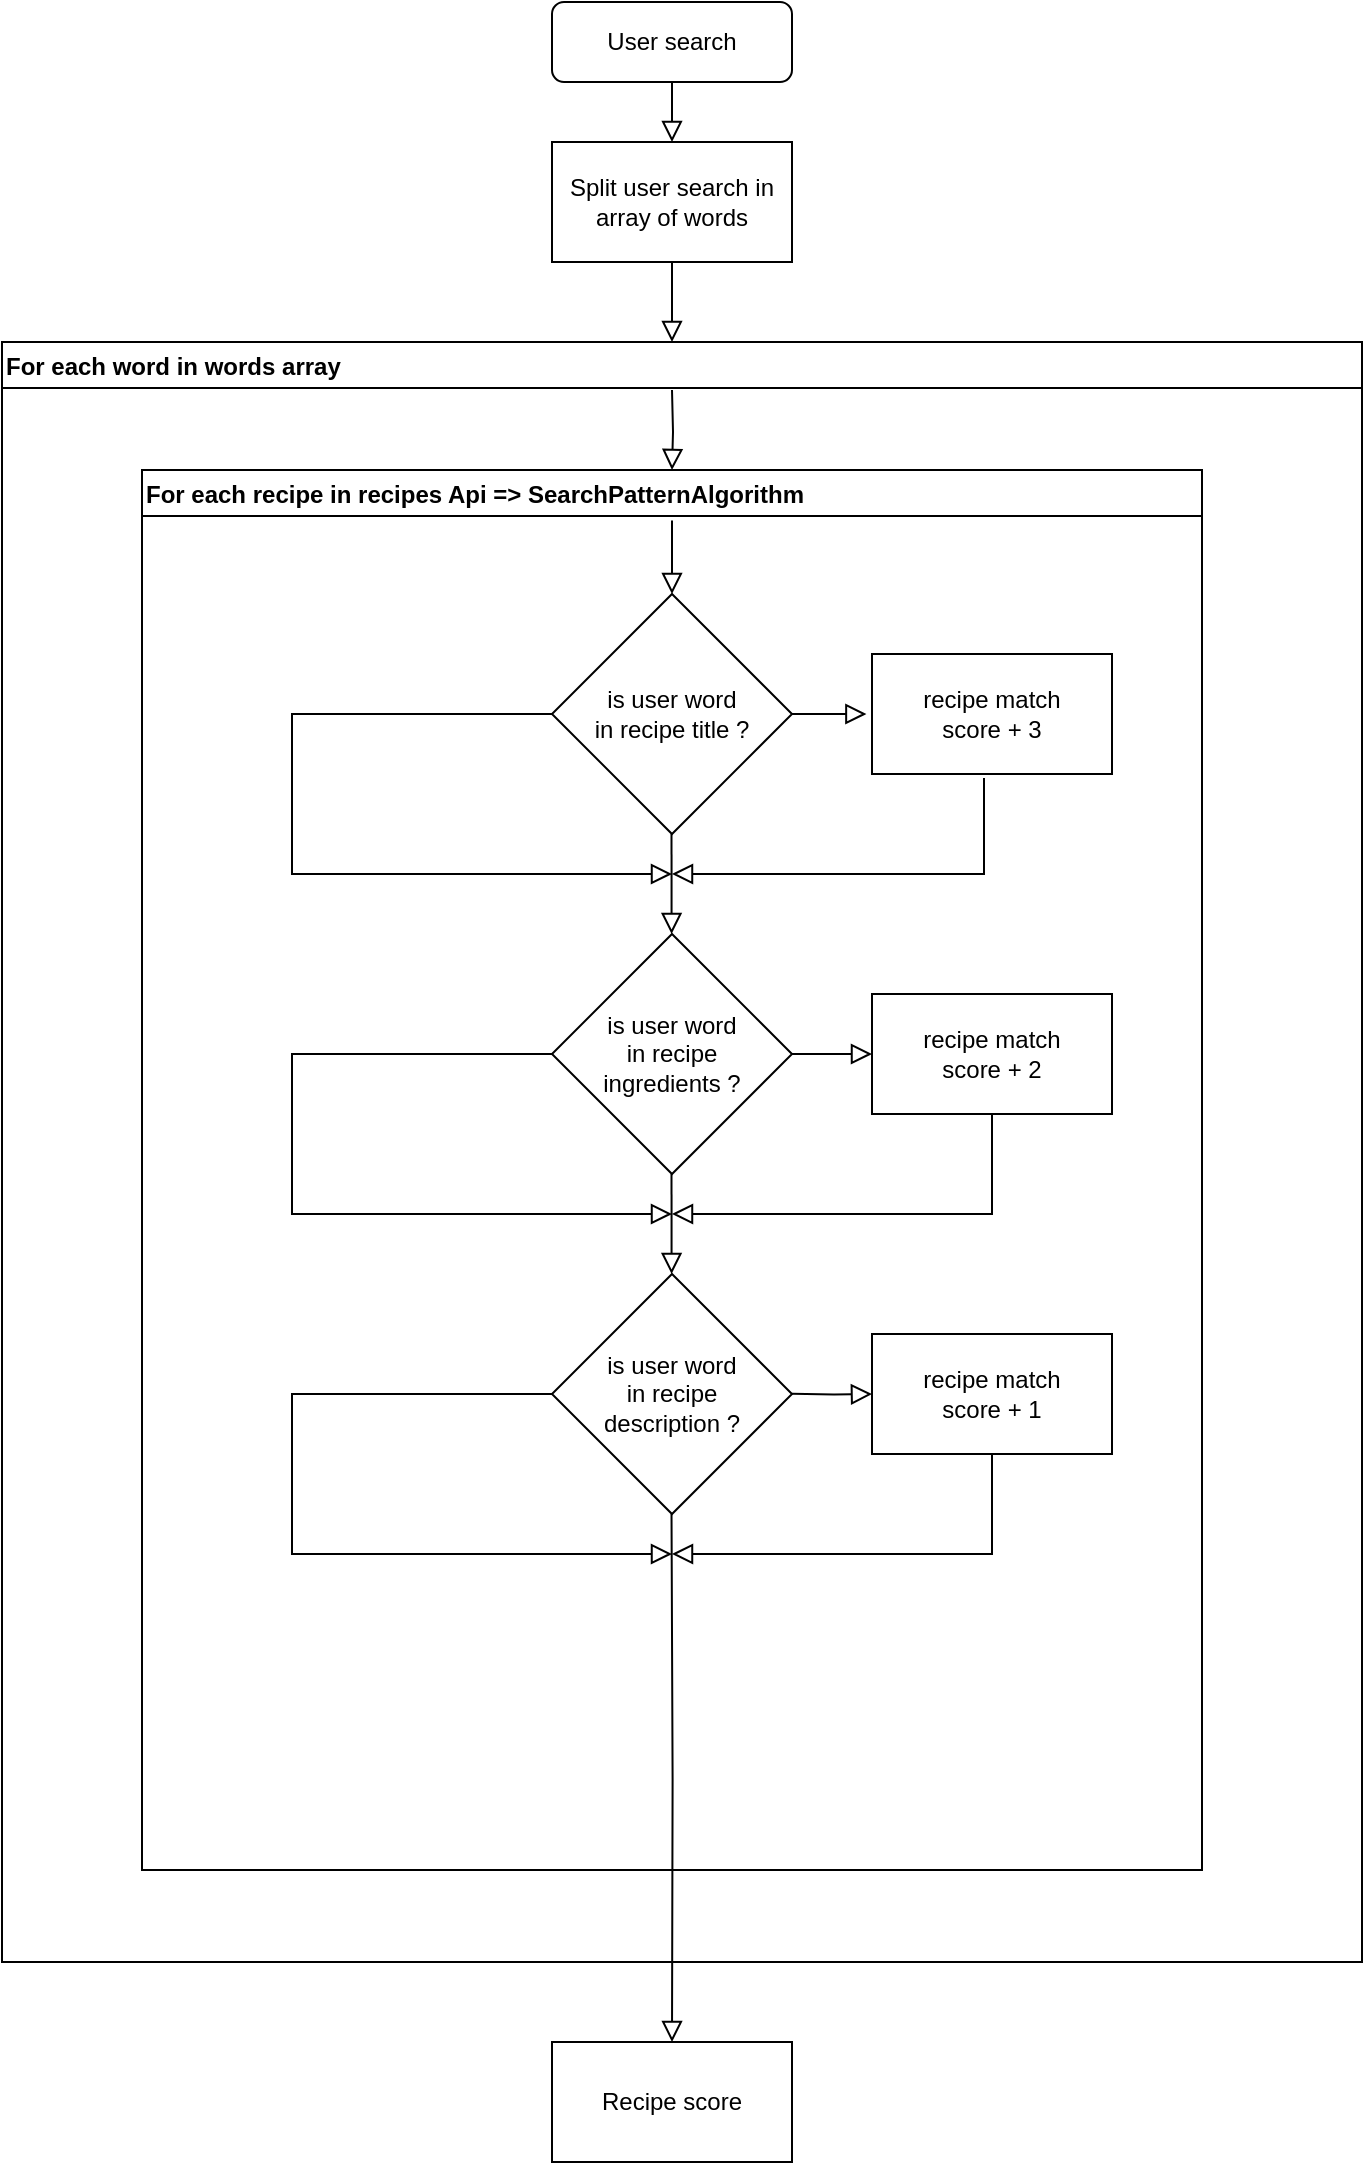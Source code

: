 <mxfile version="15.2.1" type="device"><diagram id="C5RBs43oDa-KdzZeNtuy" name="Page-1"><mxGraphModel dx="1604" dy="411" grid="1" gridSize="10" guides="1" tooltips="1" connect="1" arrows="1" fold="1" page="1" pageScale="1" pageWidth="827" pageHeight="1169" math="0" shadow="0"><root><mxCell id="WIyWlLk6GJQsqaUBKTNV-0"/><mxCell id="WIyWlLk6GJQsqaUBKTNV-1" parent="WIyWlLk6GJQsqaUBKTNV-0"/><mxCell id="WIyWlLk6GJQsqaUBKTNV-2" value="" style="rounded=0;html=1;jettySize=auto;orthogonalLoop=1;fontSize=11;endArrow=block;endFill=0;endSize=8;strokeWidth=1;shadow=0;labelBackgroundColor=none;edgeStyle=orthogonalEdgeStyle;entryX=0.5;entryY=0;entryDx=0;entryDy=0;" parent="WIyWlLk6GJQsqaUBKTNV-1" source="WIyWlLk6GJQsqaUBKTNV-3" target="oiuWuL0waFZZIQFkaJH1-0" edge="1"><mxGeometry relative="1" as="geometry"><mxPoint x="-425" y="130" as="targetPoint"/></mxGeometry></mxCell><mxCell id="WIyWlLk6GJQsqaUBKTNV-3" value="User search" style="rounded=1;whiteSpace=wrap;html=1;fontSize=12;glass=0;strokeWidth=1;shadow=0;" parent="WIyWlLk6GJQsqaUBKTNV-1" vertex="1"><mxGeometry x="-485" y="40" width="120" height="40" as="geometry"/></mxCell><mxCell id="oiuWuL0waFZZIQFkaJH1-0" value="Split user search in array of words" style="rounded=0;whiteSpace=wrap;html=1;" parent="WIyWlLk6GJQsqaUBKTNV-1" vertex="1"><mxGeometry x="-485" y="110" width="120" height="60" as="geometry"/></mxCell><mxCell id="oiuWuL0waFZZIQFkaJH1-10" value="" style="rounded=0;html=1;jettySize=auto;orthogonalLoop=1;fontSize=11;endArrow=block;endFill=0;endSize=8;strokeWidth=1;shadow=0;labelBackgroundColor=none;edgeStyle=orthogonalEdgeStyle;exitX=0.5;exitY=1;exitDx=0;exitDy=0;" parent="WIyWlLk6GJQsqaUBKTNV-1" source="oiuWuL0waFZZIQFkaJH1-0" edge="1"><mxGeometry relative="1" as="geometry"><mxPoint x="-425.14" y="190" as="sourcePoint"/><mxPoint x="-425" y="210" as="targetPoint"/><Array as="points"/></mxGeometry></mxCell><mxCell id="oiuWuL0waFZZIQFkaJH1-48" value="For each word in words array" style="swimlane;align=left;" parent="WIyWlLk6GJQsqaUBKTNV-1" vertex="1"><mxGeometry x="-760" y="210" width="680" height="810" as="geometry"/></mxCell><mxCell id="oiuWuL0waFZZIQFkaJH1-32" value="For each recipe in recipes Api =&gt; SearchPatternAlgorithm" style="swimlane;align=left;" parent="oiuWuL0waFZZIQFkaJH1-48" vertex="1"><mxGeometry x="70" y="64" width="530" height="700" as="geometry"><mxRectangle x="-10" y="460" width="140" height="23" as="alternateBounds"/></mxGeometry></mxCell><mxCell id="oiuWuL0waFZZIQFkaJH1-3" value="&lt;div&gt;is user word&lt;/div&gt;&lt;div&gt; in recipe title ?&lt;/div&gt;" style="rhombus;whiteSpace=wrap;html=1;" parent="oiuWuL0waFZZIQFkaJH1-32" vertex="1"><mxGeometry x="205" y="62" width="120" height="120" as="geometry"/></mxCell><mxCell id="oiuWuL0waFZZIQFkaJH1-37" value="" style="rounded=0;html=1;jettySize=auto;orthogonalLoop=1;fontSize=11;endArrow=block;endFill=0;endSize=8;strokeWidth=1;shadow=0;labelBackgroundColor=none;edgeStyle=orthogonalEdgeStyle;entryX=0.5;entryY=0;entryDx=0;entryDy=0;exitX=0.5;exitY=0.036;exitDx=0;exitDy=0;exitPerimeter=0;" parent="oiuWuL0waFZZIQFkaJH1-32" source="oiuWuL0waFZZIQFkaJH1-32" target="oiuWuL0waFZZIQFkaJH1-3" edge="1"><mxGeometry relative="1" as="geometry"><mxPoint x="265" y="30" as="sourcePoint"/><mxPoint x="264.85" y="70" as="targetPoint"/><Array as="points"/></mxGeometry></mxCell><mxCell id="oiuWuL0waFZZIQFkaJH1-5" value="&lt;div&gt;recipe match&lt;/div&gt;&lt;div&gt; score + 3&lt;/div&gt;" style="rounded=0;whiteSpace=wrap;html=1;" parent="oiuWuL0waFZZIQFkaJH1-32" vertex="1"><mxGeometry x="365" y="92" width="120" height="60" as="geometry"/></mxCell><mxCell id="oiuWuL0waFZZIQFkaJH1-15" value="" style="rounded=0;html=1;jettySize=auto;orthogonalLoop=1;fontSize=11;endArrow=block;endFill=0;endSize=8;strokeWidth=1;shadow=0;labelBackgroundColor=none;edgeStyle=orthogonalEdgeStyle;entryX=-0.023;entryY=0.497;entryDx=0;entryDy=0;entryPerimeter=0;exitX=1;exitY=0.5;exitDx=0;exitDy=0;" parent="oiuWuL0waFZZIQFkaJH1-32" source="oiuWuL0waFZZIQFkaJH1-3" target="oiuWuL0waFZZIQFkaJH1-5" edge="1"><mxGeometry relative="1" as="geometry"><mxPoint x="365" y="62" as="sourcePoint"/><mxPoint x="365" y="112.0" as="targetPoint"/><Array as="points"/></mxGeometry></mxCell><mxCell id="oiuWuL0waFZZIQFkaJH1-7" value="&lt;div&gt;recipe match&lt;/div&gt;&lt;div&gt; score + 2&lt;/div&gt;" style="rounded=0;whiteSpace=wrap;html=1;" parent="oiuWuL0waFZZIQFkaJH1-32" vertex="1"><mxGeometry x="365" y="262" width="120" height="60" as="geometry"/></mxCell><mxCell id="oiuWuL0waFZZIQFkaJH1-9" value="&lt;div&gt;recipe match&lt;/div&gt;&lt;div&gt; score + 1&lt;/div&gt;" style="rounded=0;whiteSpace=wrap;html=1;" parent="oiuWuL0waFZZIQFkaJH1-32" vertex="1"><mxGeometry x="365" y="432" width="120" height="60" as="geometry"/></mxCell><mxCell id="oiuWuL0waFZZIQFkaJH1-6" value="&lt;div&gt;is user word&lt;/div&gt;&lt;div&gt; in recipe &lt;br&gt;&lt;/div&gt;&lt;div&gt;ingredients ?&lt;/div&gt;" style="rhombus;whiteSpace=wrap;html=1;" parent="oiuWuL0waFZZIQFkaJH1-48" vertex="1"><mxGeometry x="275" y="296" width="120" height="120" as="geometry"/></mxCell><mxCell id="oiuWuL0waFZZIQFkaJH1-8" value="&lt;div&gt;is user word&lt;/div&gt;&lt;div&gt; in recipe &lt;br&gt;&lt;/div&gt;&lt;div&gt;description ?&lt;/div&gt;" style="rhombus;whiteSpace=wrap;html=1;" parent="oiuWuL0waFZZIQFkaJH1-48" vertex="1"><mxGeometry x="275" y="466" width="120" height="120" as="geometry"/></mxCell><mxCell id="oiuWuL0waFZZIQFkaJH1-11" value="" style="rounded=0;html=1;jettySize=auto;orthogonalLoop=1;fontSize=11;endArrow=block;endFill=0;endSize=8;strokeWidth=1;shadow=0;labelBackgroundColor=none;edgeStyle=orthogonalEdgeStyle;entryX=0.5;entryY=0;entryDx=0;entryDy=0;exitX=0.5;exitY=1;exitDx=0;exitDy=0;" parent="oiuWuL0waFZZIQFkaJH1-48" target="oiuWuL0waFZZIQFkaJH1-32" edge="1"><mxGeometry relative="1" as="geometry"><mxPoint x="335" y="24" as="sourcePoint"/><mxPoint x="335" y="124" as="targetPoint"/><Array as="points"/></mxGeometry></mxCell><mxCell id="oiuWuL0waFZZIQFkaJH1-13" value="" style="rounded=0;html=1;jettySize=auto;orthogonalLoop=1;fontSize=11;endArrow=block;endFill=0;endSize=8;strokeWidth=1;shadow=0;labelBackgroundColor=none;edgeStyle=orthogonalEdgeStyle;entryX=0.5;entryY=0;entryDx=0;entryDy=0;" parent="oiuWuL0waFZZIQFkaJH1-48" target="oiuWuL0waFZZIQFkaJH1-6" edge="1"><mxGeometry relative="1" as="geometry"><mxPoint x="334.76" y="246" as="sourcePoint"/><mxPoint x="334.76" y="296.0" as="targetPoint"/><Array as="points"><mxPoint x="335" y="296"/></Array></mxGeometry></mxCell><mxCell id="oiuWuL0waFZZIQFkaJH1-14" value="" style="rounded=0;html=1;jettySize=auto;orthogonalLoop=1;fontSize=11;endArrow=block;endFill=0;endSize=8;strokeWidth=1;shadow=0;labelBackgroundColor=none;edgeStyle=orthogonalEdgeStyle;entryX=0.5;entryY=0;entryDx=0;entryDy=0;" parent="oiuWuL0waFZZIQFkaJH1-48" target="oiuWuL0waFZZIQFkaJH1-8" edge="1"><mxGeometry relative="1" as="geometry"><mxPoint x="334.76" y="416" as="sourcePoint"/><mxPoint x="335" y="466" as="targetPoint"/><Array as="points"><mxPoint x="335" y="466"/></Array></mxGeometry></mxCell><mxCell id="oiuWuL0waFZZIQFkaJH1-18" value="" style="rounded=0;html=1;jettySize=auto;orthogonalLoop=1;fontSize=11;endArrow=block;endFill=0;endSize=8;strokeWidth=1;shadow=0;labelBackgroundColor=none;edgeStyle=orthogonalEdgeStyle;entryX=0;entryY=0.5;entryDx=0;entryDy=0;exitX=1;exitY=0.5;exitDx=0;exitDy=0;" parent="oiuWuL0waFZZIQFkaJH1-48" source="oiuWuL0waFZZIQFkaJH1-6" target="oiuWuL0waFZZIQFkaJH1-7" edge="1"><mxGeometry relative="1" as="geometry"><mxPoint x="405" y="196" as="sourcePoint"/><mxPoint x="482.24" y="195.82" as="targetPoint"/><Array as="points"/></mxGeometry></mxCell><mxCell id="oiuWuL0waFZZIQFkaJH1-19" value="" style="rounded=0;html=1;jettySize=auto;orthogonalLoop=1;fontSize=11;endArrow=block;endFill=0;endSize=8;strokeWidth=1;shadow=0;labelBackgroundColor=none;edgeStyle=orthogonalEdgeStyle;entryX=0;entryY=0.5;entryDx=0;entryDy=0;exitX=1;exitY=0.5;exitDx=0;exitDy=0;" parent="oiuWuL0waFZZIQFkaJH1-48" target="oiuWuL0waFZZIQFkaJH1-9" edge="1"><mxGeometry relative="1" as="geometry"><mxPoint x="395" y="525.83" as="sourcePoint"/><mxPoint x="475" y="525.83" as="targetPoint"/><Array as="points"/></mxGeometry></mxCell><mxCell id="oiuWuL0waFZZIQFkaJH1-20" value="" style="rounded=0;html=1;jettySize=auto;orthogonalLoop=1;fontSize=11;endArrow=block;endFill=0;endSize=8;strokeWidth=1;shadow=0;labelBackgroundColor=none;edgeStyle=orthogonalEdgeStyle;" parent="oiuWuL0waFZZIQFkaJH1-48" edge="1"><mxGeometry relative="1" as="geometry"><mxPoint x="491" y="218" as="sourcePoint"/><mxPoint x="335" y="266" as="targetPoint"/><Array as="points"><mxPoint x="491" y="266"/></Array></mxGeometry></mxCell><mxCell id="oiuWuL0waFZZIQFkaJH1-22" value="" style="rounded=0;html=1;jettySize=auto;orthogonalLoop=1;fontSize=11;endArrow=block;endFill=0;endSize=8;strokeWidth=1;shadow=0;labelBackgroundColor=none;edgeStyle=orthogonalEdgeStyle;entryX=0.5;entryY=0;entryDx=0;entryDy=0;" parent="oiuWuL0waFZZIQFkaJH1-48" target="oiuWuL0waFZZIQFkaJH1-29" edge="1"><mxGeometry relative="1" as="geometry"><mxPoint x="334.76" y="586" as="sourcePoint"/><mxPoint x="335" y="656" as="targetPoint"/><Array as="points"/></mxGeometry></mxCell><mxCell id="oiuWuL0waFZZIQFkaJH1-24" value="" style="rounded=0;html=1;jettySize=auto;orthogonalLoop=1;fontSize=11;endArrow=block;endFill=0;endSize=8;strokeWidth=1;shadow=0;labelBackgroundColor=none;edgeStyle=orthogonalEdgeStyle;exitX=0;exitY=0.5;exitDx=0;exitDy=0;" parent="oiuWuL0waFZZIQFkaJH1-48" source="oiuWuL0waFZZIQFkaJH1-3" edge="1"><mxGeometry relative="1" as="geometry"><mxPoint x="405" y="196" as="sourcePoint"/><mxPoint x="335" y="266" as="targetPoint"/><Array as="points"><mxPoint x="145" y="186"/><mxPoint x="145" y="266"/></Array></mxGeometry></mxCell><mxCell id="oiuWuL0waFZZIQFkaJH1-25" value="" style="rounded=0;html=1;jettySize=auto;orthogonalLoop=1;fontSize=11;endArrow=block;endFill=0;endSize=8;strokeWidth=1;shadow=0;labelBackgroundColor=none;edgeStyle=orthogonalEdgeStyle;exitX=0;exitY=0.5;exitDx=0;exitDy=0;" parent="oiuWuL0waFZZIQFkaJH1-48" edge="1"><mxGeometry relative="1" as="geometry"><mxPoint x="275" y="356" as="sourcePoint"/><mxPoint x="335" y="436" as="targetPoint"/><Array as="points"><mxPoint x="145" y="356"/><mxPoint x="145" y="436"/></Array></mxGeometry></mxCell><mxCell id="oiuWuL0waFZZIQFkaJH1-26" value="" style="rounded=0;html=1;jettySize=auto;orthogonalLoop=1;fontSize=11;endArrow=block;endFill=0;endSize=8;strokeWidth=1;shadow=0;labelBackgroundColor=none;edgeStyle=orthogonalEdgeStyle;exitX=0.5;exitY=1;exitDx=0;exitDy=0;" parent="oiuWuL0waFZZIQFkaJH1-48" source="oiuWuL0waFZZIQFkaJH1-7" edge="1"><mxGeometry relative="1" as="geometry"><mxPoint x="515" y="396" as="sourcePoint"/><mxPoint x="335" y="436" as="targetPoint"/><Array as="points"><mxPoint x="495" y="436"/></Array></mxGeometry></mxCell><mxCell id="oiuWuL0waFZZIQFkaJH1-27" value="" style="rounded=0;html=1;jettySize=auto;orthogonalLoop=1;fontSize=11;endArrow=block;endFill=0;endSize=8;strokeWidth=1;shadow=0;labelBackgroundColor=none;edgeStyle=orthogonalEdgeStyle;exitX=0;exitY=0.5;exitDx=0;exitDy=0;" parent="oiuWuL0waFZZIQFkaJH1-48" edge="1"><mxGeometry relative="1" as="geometry"><mxPoint x="275" y="526" as="sourcePoint"/><mxPoint x="335" y="606" as="targetPoint"/><Array as="points"><mxPoint x="145" y="526"/><mxPoint x="145" y="606"/></Array></mxGeometry></mxCell><mxCell id="oiuWuL0waFZZIQFkaJH1-28" value="" style="rounded=0;html=1;jettySize=auto;orthogonalLoop=1;fontSize=11;endArrow=block;endFill=0;endSize=8;strokeWidth=1;shadow=0;labelBackgroundColor=none;edgeStyle=orthogonalEdgeStyle;exitX=0.5;exitY=1;exitDx=0;exitDy=0;" parent="oiuWuL0waFZZIQFkaJH1-48" source="oiuWuL0waFZZIQFkaJH1-9" edge="1"><mxGeometry relative="1" as="geometry"><mxPoint x="405" y="535.83" as="sourcePoint"/><mxPoint x="335" y="606" as="targetPoint"/><Array as="points"><mxPoint x="495" y="606"/></Array></mxGeometry></mxCell><mxCell id="oiuWuL0waFZZIQFkaJH1-29" value="Recipe score" style="rounded=0;whiteSpace=wrap;html=1;" parent="WIyWlLk6GJQsqaUBKTNV-1" vertex="1"><mxGeometry x="-485" y="1060" width="120" height="60" as="geometry"/></mxCell></root></mxGraphModel></diagram></mxfile>